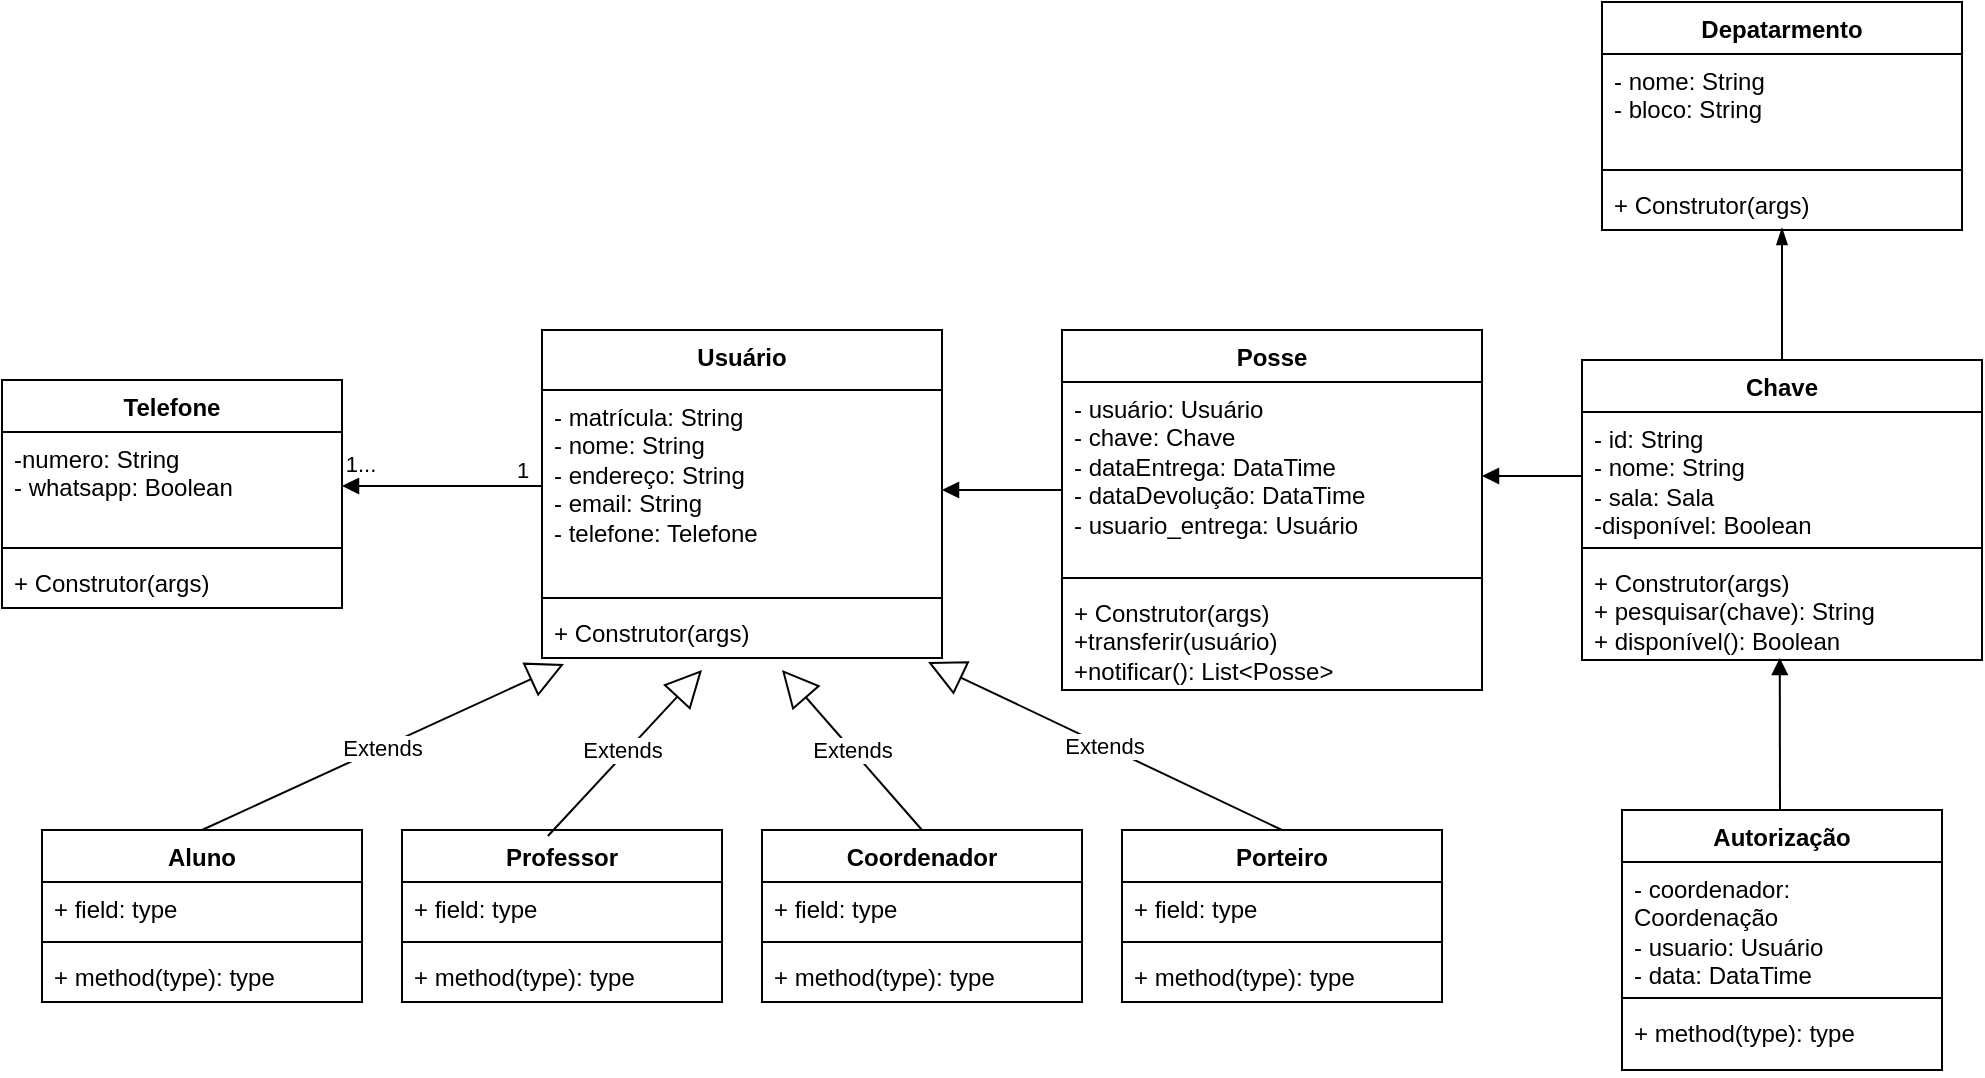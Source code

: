 <mxfile version="22.1.18" type="github">
  <diagram name="Página-1" id="5RjolrXJ5xIiqX68p7FF">
    <mxGraphModel dx="1723" dy="1516" grid="1" gridSize="10" guides="1" tooltips="1" connect="1" arrows="1" fold="1" page="1" pageScale="1" pageWidth="827" pageHeight="1169" math="0" shadow="0">
      <root>
        <mxCell id="0" />
        <mxCell id="1" parent="0" />
        <mxCell id="FC__0p2ePISTInMvMSEd-16" value="Usuário" style="swimlane;fontStyle=1;align=center;verticalAlign=top;childLayout=stackLayout;horizontal=1;startSize=30;horizontalStack=0;resizeParent=1;resizeParentMax=0;resizeLast=0;collapsible=1;marginBottom=0;whiteSpace=wrap;html=1;" parent="1" vertex="1">
          <mxGeometry x="240" y="50" width="200" height="164" as="geometry" />
        </mxCell>
        <mxCell id="FC__0p2ePISTInMvMSEd-17" value="- matrícula: String&lt;br&gt;- nome: String&lt;br&gt;- endereço: String&lt;br&gt;- email: String&lt;br&gt;- telefone: Telefone" style="text;strokeColor=none;fillColor=none;align=left;verticalAlign=top;spacingLeft=4;spacingRight=4;overflow=hidden;rotatable=0;points=[[0,0.5],[1,0.5]];portConstraint=eastwest;whiteSpace=wrap;html=1;" parent="FC__0p2ePISTInMvMSEd-16" vertex="1">
          <mxGeometry y="30" width="200" height="100" as="geometry" />
        </mxCell>
        <mxCell id="FC__0p2ePISTInMvMSEd-18" value="" style="line;strokeWidth=1;fillColor=none;align=left;verticalAlign=middle;spacingTop=-1;spacingLeft=3;spacingRight=3;rotatable=0;labelPosition=right;points=[];portConstraint=eastwest;strokeColor=inherit;" parent="FC__0p2ePISTInMvMSEd-16" vertex="1">
          <mxGeometry y="130" width="200" height="8" as="geometry" />
        </mxCell>
        <mxCell id="FC__0p2ePISTInMvMSEd-19" value="+ Construtor(args)" style="text;strokeColor=none;fillColor=none;align=left;verticalAlign=top;spacingLeft=4;spacingRight=4;overflow=hidden;rotatable=0;points=[[0,0.5],[1,0.5]];portConstraint=eastwest;whiteSpace=wrap;html=1;" parent="FC__0p2ePISTInMvMSEd-16" vertex="1">
          <mxGeometry y="138" width="200" height="26" as="geometry" />
        </mxCell>
        <mxCell id="FC__0p2ePISTInMvMSEd-24" value="Professor" style="swimlane;fontStyle=1;align=center;verticalAlign=top;childLayout=stackLayout;horizontal=1;startSize=26;horizontalStack=0;resizeParent=1;resizeParentMax=0;resizeLast=0;collapsible=1;marginBottom=0;whiteSpace=wrap;html=1;" parent="1" vertex="1">
          <mxGeometry x="170" y="300" width="160" height="86" as="geometry" />
        </mxCell>
        <mxCell id="FC__0p2ePISTInMvMSEd-25" value="+ field: type" style="text;strokeColor=none;fillColor=none;align=left;verticalAlign=top;spacingLeft=4;spacingRight=4;overflow=hidden;rotatable=0;points=[[0,0.5],[1,0.5]];portConstraint=eastwest;whiteSpace=wrap;html=1;" parent="FC__0p2ePISTInMvMSEd-24" vertex="1">
          <mxGeometry y="26" width="160" height="26" as="geometry" />
        </mxCell>
        <mxCell id="FC__0p2ePISTInMvMSEd-26" value="" style="line;strokeWidth=1;fillColor=none;align=left;verticalAlign=middle;spacingTop=-1;spacingLeft=3;spacingRight=3;rotatable=0;labelPosition=right;points=[];portConstraint=eastwest;strokeColor=inherit;" parent="FC__0p2ePISTInMvMSEd-24" vertex="1">
          <mxGeometry y="52" width="160" height="8" as="geometry" />
        </mxCell>
        <mxCell id="FC__0p2ePISTInMvMSEd-27" value="+ method(type): type" style="text;strokeColor=none;fillColor=none;align=left;verticalAlign=top;spacingLeft=4;spacingRight=4;overflow=hidden;rotatable=0;points=[[0,0.5],[1,0.5]];portConstraint=eastwest;whiteSpace=wrap;html=1;" parent="FC__0p2ePISTInMvMSEd-24" vertex="1">
          <mxGeometry y="60" width="160" height="26" as="geometry" />
        </mxCell>
        <mxCell id="FC__0p2ePISTInMvMSEd-28" value="Coordenador" style="swimlane;fontStyle=1;align=center;verticalAlign=top;childLayout=stackLayout;horizontal=1;startSize=26;horizontalStack=0;resizeParent=1;resizeParentMax=0;resizeLast=0;collapsible=1;marginBottom=0;whiteSpace=wrap;html=1;" parent="1" vertex="1">
          <mxGeometry x="350" y="300" width="160" height="86" as="geometry" />
        </mxCell>
        <mxCell id="FC__0p2ePISTInMvMSEd-29" value="+ field: type" style="text;strokeColor=none;fillColor=none;align=left;verticalAlign=top;spacingLeft=4;spacingRight=4;overflow=hidden;rotatable=0;points=[[0,0.5],[1,0.5]];portConstraint=eastwest;whiteSpace=wrap;html=1;" parent="FC__0p2ePISTInMvMSEd-28" vertex="1">
          <mxGeometry y="26" width="160" height="26" as="geometry" />
        </mxCell>
        <mxCell id="FC__0p2ePISTInMvMSEd-30" value="" style="line;strokeWidth=1;fillColor=none;align=left;verticalAlign=middle;spacingTop=-1;spacingLeft=3;spacingRight=3;rotatable=0;labelPosition=right;points=[];portConstraint=eastwest;strokeColor=inherit;" parent="FC__0p2ePISTInMvMSEd-28" vertex="1">
          <mxGeometry y="52" width="160" height="8" as="geometry" />
        </mxCell>
        <mxCell id="FC__0p2ePISTInMvMSEd-31" value="+ method(type): type" style="text;strokeColor=none;fillColor=none;align=left;verticalAlign=top;spacingLeft=4;spacingRight=4;overflow=hidden;rotatable=0;points=[[0,0.5],[1,0.5]];portConstraint=eastwest;whiteSpace=wrap;html=1;" parent="FC__0p2ePISTInMvMSEd-28" vertex="1">
          <mxGeometry y="60" width="160" height="26" as="geometry" />
        </mxCell>
        <mxCell id="FC__0p2ePISTInMvMSEd-32" value="Aluno" style="swimlane;fontStyle=1;align=center;verticalAlign=top;childLayout=stackLayout;horizontal=1;startSize=26;horizontalStack=0;resizeParent=1;resizeParentMax=0;resizeLast=0;collapsible=1;marginBottom=0;whiteSpace=wrap;html=1;" parent="1" vertex="1">
          <mxGeometry x="-10" y="300" width="160" height="86" as="geometry" />
        </mxCell>
        <mxCell id="FC__0p2ePISTInMvMSEd-33" value="+ field: type" style="text;strokeColor=none;fillColor=none;align=left;verticalAlign=top;spacingLeft=4;spacingRight=4;overflow=hidden;rotatable=0;points=[[0,0.5],[1,0.5]];portConstraint=eastwest;whiteSpace=wrap;html=1;" parent="FC__0p2ePISTInMvMSEd-32" vertex="1">
          <mxGeometry y="26" width="160" height="26" as="geometry" />
        </mxCell>
        <mxCell id="FC__0p2ePISTInMvMSEd-34" value="" style="line;strokeWidth=1;fillColor=none;align=left;verticalAlign=middle;spacingTop=-1;spacingLeft=3;spacingRight=3;rotatable=0;labelPosition=right;points=[];portConstraint=eastwest;strokeColor=inherit;" parent="FC__0p2ePISTInMvMSEd-32" vertex="1">
          <mxGeometry y="52" width="160" height="8" as="geometry" />
        </mxCell>
        <mxCell id="FC__0p2ePISTInMvMSEd-35" value="+ method(type): type" style="text;strokeColor=none;fillColor=none;align=left;verticalAlign=top;spacingLeft=4;spacingRight=4;overflow=hidden;rotatable=0;points=[[0,0.5],[1,0.5]];portConstraint=eastwest;whiteSpace=wrap;html=1;" parent="FC__0p2ePISTInMvMSEd-32" vertex="1">
          <mxGeometry y="60" width="160" height="26" as="geometry" />
        </mxCell>
        <mxCell id="FC__0p2ePISTInMvMSEd-36" value="Extends" style="endArrow=block;endSize=16;endFill=0;html=1;rounded=0;exitX=0.5;exitY=0;exitDx=0;exitDy=0;entryX=0.055;entryY=1.115;entryDx=0;entryDy=0;entryPerimeter=0;" parent="1" source="FC__0p2ePISTInMvMSEd-32" target="FC__0p2ePISTInMvMSEd-19" edge="1">
          <mxGeometry width="160" relative="1" as="geometry">
            <mxPoint x="110" y="290" as="sourcePoint" />
            <mxPoint x="230" y="210" as="targetPoint" />
          </mxGeometry>
        </mxCell>
        <mxCell id="FC__0p2ePISTInMvMSEd-37" value="Extends" style="endArrow=block;endSize=16;endFill=0;html=1;rounded=0;exitX=0.456;exitY=0.035;exitDx=0;exitDy=0;exitPerimeter=0;fillColor=#f5f5f5;strokeColor=#000000;" parent="1" source="FC__0p2ePISTInMvMSEd-24" edge="1">
          <mxGeometry x="0.002" y="2" width="160" relative="1" as="geometry">
            <mxPoint x="280" y="300" as="sourcePoint" />
            <mxPoint x="320" y="220" as="targetPoint" />
            <mxPoint as="offset" />
          </mxGeometry>
        </mxCell>
        <mxCell id="FC__0p2ePISTInMvMSEd-38" value="Extends" style="endArrow=block;endSize=16;endFill=0;html=1;rounded=0;exitX=0.5;exitY=0;exitDx=0;exitDy=0;entryX=0.965;entryY=1.077;entryDx=0;entryDy=0;entryPerimeter=0;" parent="1" source="FC__0p2ePISTInMvMSEd-39" target="FC__0p2ePISTInMvMSEd-19" edge="1">
          <mxGeometry width="160" relative="1" as="geometry">
            <mxPoint x="560" y="299" as="sourcePoint" />
            <mxPoint x="470" y="200" as="targetPoint" />
          </mxGeometry>
        </mxCell>
        <mxCell id="FC__0p2ePISTInMvMSEd-39" value="Porteiro" style="swimlane;fontStyle=1;align=center;verticalAlign=top;childLayout=stackLayout;horizontal=1;startSize=26;horizontalStack=0;resizeParent=1;resizeParentMax=0;resizeLast=0;collapsible=1;marginBottom=0;whiteSpace=wrap;html=1;" parent="1" vertex="1">
          <mxGeometry x="530" y="300" width="160" height="86" as="geometry" />
        </mxCell>
        <mxCell id="FC__0p2ePISTInMvMSEd-40" value="+ field: type" style="text;strokeColor=none;fillColor=none;align=left;verticalAlign=top;spacingLeft=4;spacingRight=4;overflow=hidden;rotatable=0;points=[[0,0.5],[1,0.5]];portConstraint=eastwest;whiteSpace=wrap;html=1;" parent="FC__0p2ePISTInMvMSEd-39" vertex="1">
          <mxGeometry y="26" width="160" height="26" as="geometry" />
        </mxCell>
        <mxCell id="FC__0p2ePISTInMvMSEd-41" value="" style="line;strokeWidth=1;fillColor=none;align=left;verticalAlign=middle;spacingTop=-1;spacingLeft=3;spacingRight=3;rotatable=0;labelPosition=right;points=[];portConstraint=eastwest;strokeColor=inherit;" parent="FC__0p2ePISTInMvMSEd-39" vertex="1">
          <mxGeometry y="52" width="160" height="8" as="geometry" />
        </mxCell>
        <mxCell id="FC__0p2ePISTInMvMSEd-42" value="+ method(type): type" style="text;strokeColor=none;fillColor=none;align=left;verticalAlign=top;spacingLeft=4;spacingRight=4;overflow=hidden;rotatable=0;points=[[0,0.5],[1,0.5]];portConstraint=eastwest;whiteSpace=wrap;html=1;" parent="FC__0p2ePISTInMvMSEd-39" vertex="1">
          <mxGeometry y="60" width="160" height="26" as="geometry" />
        </mxCell>
        <mxCell id="FC__0p2ePISTInMvMSEd-43" value="Extends" style="endArrow=block;endSize=16;endFill=0;html=1;rounded=0;exitX=0.5;exitY=0;exitDx=0;exitDy=0;" parent="1" source="FC__0p2ePISTInMvMSEd-28" edge="1">
          <mxGeometry width="160" relative="1" as="geometry">
            <mxPoint x="330" y="250" as="sourcePoint" />
            <mxPoint x="360" y="220" as="targetPoint" />
          </mxGeometry>
        </mxCell>
        <mxCell id="FC__0p2ePISTInMvMSEd-44" value="Telefone" style="swimlane;fontStyle=1;align=center;verticalAlign=top;childLayout=stackLayout;horizontal=1;startSize=26;horizontalStack=0;resizeParent=1;resizeParentMax=0;resizeLast=0;collapsible=1;marginBottom=0;whiteSpace=wrap;html=1;" parent="1" vertex="1">
          <mxGeometry x="-30" y="75" width="170" height="114" as="geometry" />
        </mxCell>
        <mxCell id="FC__0p2ePISTInMvMSEd-45" value="-numero: String&lt;br&gt;- whatsapp: Boolean" style="text;strokeColor=none;fillColor=none;align=left;verticalAlign=top;spacingLeft=4;spacingRight=4;overflow=hidden;rotatable=0;points=[[0,0.5],[1,0.5]];portConstraint=eastwest;whiteSpace=wrap;html=1;" parent="FC__0p2ePISTInMvMSEd-44" vertex="1">
          <mxGeometry y="26" width="170" height="54" as="geometry" />
        </mxCell>
        <mxCell id="FC__0p2ePISTInMvMSEd-46" value="" style="line;strokeWidth=1;fillColor=none;align=left;verticalAlign=middle;spacingTop=-1;spacingLeft=3;spacingRight=3;rotatable=0;labelPosition=right;points=[];portConstraint=eastwest;strokeColor=inherit;" parent="FC__0p2ePISTInMvMSEd-44" vertex="1">
          <mxGeometry y="80" width="170" height="8" as="geometry" />
        </mxCell>
        <mxCell id="FC__0p2ePISTInMvMSEd-47" value="+ Construtor(args)" style="text;strokeColor=none;fillColor=none;align=left;verticalAlign=top;spacingLeft=4;spacingRight=4;overflow=hidden;rotatable=0;points=[[0,0.5],[1,0.5]];portConstraint=eastwest;whiteSpace=wrap;html=1;" parent="FC__0p2ePISTInMvMSEd-44" vertex="1">
          <mxGeometry y="88" width="170" height="26" as="geometry" />
        </mxCell>
        <mxCell id="FC__0p2ePISTInMvMSEd-49" value="" style="html=1;verticalAlign=bottom;endArrow=block;curved=0;rounded=0;entryX=1;entryY=0.5;entryDx=0;entryDy=0;" parent="1" target="FC__0p2ePISTInMvMSEd-45" edge="1">
          <mxGeometry width="80" relative="1" as="geometry">
            <mxPoint x="240" y="128" as="sourcePoint" />
            <mxPoint x="310" y="140" as="targetPoint" />
          </mxGeometry>
        </mxCell>
        <mxCell id="FC__0p2ePISTInMvMSEd-50" value="1" style="edgeLabel;html=1;align=center;verticalAlign=middle;resizable=0;points=[];" parent="FC__0p2ePISTInMvMSEd-49" vertex="1" connectable="0">
          <mxGeometry x="-0.34" y="2" relative="1" as="geometry">
            <mxPoint x="23" y="-10" as="offset" />
          </mxGeometry>
        </mxCell>
        <mxCell id="FC__0p2ePISTInMvMSEd-55" value="1..." style="edgeLabel;html=1;align=center;verticalAlign=middle;resizable=0;points=[];" parent="1" vertex="1" connectable="0">
          <mxGeometry x="170" y="90" as="geometry">
            <mxPoint x="-21" y="27" as="offset" />
          </mxGeometry>
        </mxCell>
        <mxCell id="FC__0p2ePISTInMvMSEd-57" value="Chave" style="swimlane;fontStyle=1;align=center;verticalAlign=top;childLayout=stackLayout;horizontal=1;startSize=26;horizontalStack=0;resizeParent=1;resizeParentMax=0;resizeLast=0;collapsible=1;marginBottom=0;whiteSpace=wrap;html=1;" parent="1" vertex="1">
          <mxGeometry x="760" y="65" width="200" height="150" as="geometry" />
        </mxCell>
        <mxCell id="FC__0p2ePISTInMvMSEd-58" value="- id: String&lt;br&gt;- nome: String&lt;br&gt;- sala: Sala&lt;br&gt;-disponível: Boolean" style="text;strokeColor=none;fillColor=none;align=left;verticalAlign=top;spacingLeft=4;spacingRight=4;overflow=hidden;rotatable=0;points=[[0,0.5],[1,0.5]];portConstraint=eastwest;whiteSpace=wrap;html=1;" parent="FC__0p2ePISTInMvMSEd-57" vertex="1">
          <mxGeometry y="26" width="200" height="64" as="geometry" />
        </mxCell>
        <mxCell id="FC__0p2ePISTInMvMSEd-59" value="" style="line;strokeWidth=1;fillColor=none;align=left;verticalAlign=middle;spacingTop=-1;spacingLeft=3;spacingRight=3;rotatable=0;labelPosition=right;points=[];portConstraint=eastwest;strokeColor=inherit;" parent="FC__0p2ePISTInMvMSEd-57" vertex="1">
          <mxGeometry y="90" width="200" height="8" as="geometry" />
        </mxCell>
        <mxCell id="FC__0p2ePISTInMvMSEd-60" value="+ Construtor(args)&lt;br&gt;+ pesquisar(chave): String&lt;br&gt;+ disponível(): Boolean" style="text;strokeColor=none;fillColor=none;align=left;verticalAlign=top;spacingLeft=4;spacingRight=4;overflow=hidden;rotatable=0;points=[[0,0.5],[1,0.5]];portConstraint=eastwest;whiteSpace=wrap;html=1;" parent="FC__0p2ePISTInMvMSEd-57" vertex="1">
          <mxGeometry y="98" width="200" height="52" as="geometry" />
        </mxCell>
        <mxCell id="FC__0p2ePISTInMvMSEd-65" value="Posse" style="swimlane;fontStyle=1;align=center;verticalAlign=top;childLayout=stackLayout;horizontal=1;startSize=26;horizontalStack=0;resizeParent=1;resizeParentMax=0;resizeLast=0;collapsible=1;marginBottom=0;whiteSpace=wrap;html=1;" parent="1" vertex="1">
          <mxGeometry x="500" y="50" width="210" height="180" as="geometry" />
        </mxCell>
        <mxCell id="FC__0p2ePISTInMvMSEd-66" value="- usuário: Usuário&lt;br&gt;- chave: Chave&lt;br&gt;- dataEntrega: DataTime&lt;br&gt;- dataDevolução: DataTime&lt;br&gt;- usuario_entrega: Usuário" style="text;strokeColor=none;fillColor=none;align=left;verticalAlign=top;spacingLeft=4;spacingRight=4;overflow=hidden;rotatable=0;points=[[0,0.5],[1,0.5]];portConstraint=eastwest;whiteSpace=wrap;html=1;" parent="FC__0p2ePISTInMvMSEd-65" vertex="1">
          <mxGeometry y="26" width="210" height="94" as="geometry" />
        </mxCell>
        <mxCell id="FC__0p2ePISTInMvMSEd-67" value="" style="line;strokeWidth=1;fillColor=none;align=left;verticalAlign=middle;spacingTop=-1;spacingLeft=3;spacingRight=3;rotatable=0;labelPosition=right;points=[];portConstraint=eastwest;strokeColor=inherit;" parent="FC__0p2ePISTInMvMSEd-65" vertex="1">
          <mxGeometry y="120" width="210" height="8" as="geometry" />
        </mxCell>
        <mxCell id="FC__0p2ePISTInMvMSEd-68" value="+ Construtor(args)&lt;br&gt;+transferir(usuário)&lt;br&gt;+notificar(): List&amp;lt;Posse&amp;gt;" style="text;strokeColor=none;fillColor=none;align=left;verticalAlign=top;spacingLeft=4;spacingRight=4;overflow=hidden;rotatable=0;points=[[0,0.5],[1,0.5]];portConstraint=eastwest;whiteSpace=wrap;html=1;" parent="FC__0p2ePISTInMvMSEd-65" vertex="1">
          <mxGeometry y="128" width="210" height="52" as="geometry" />
        </mxCell>
        <mxCell id="FC__0p2ePISTInMvMSEd-69" value="" style="html=1;verticalAlign=bottom;endArrow=block;curved=0;rounded=0;entryX=1;entryY=0.5;entryDx=0;entryDy=0;" parent="1" target="FC__0p2ePISTInMvMSEd-17" edge="1">
          <mxGeometry width="80" relative="1" as="geometry">
            <mxPoint x="500" y="130" as="sourcePoint" />
            <mxPoint x="440" y="131.5" as="targetPoint" />
          </mxGeometry>
        </mxCell>
        <mxCell id="FC__0p2ePISTInMvMSEd-71" value="" style="html=1;verticalAlign=bottom;endArrow=block;curved=0;rounded=0;entryX=1;entryY=0.5;entryDx=0;entryDy=0;exitX=0;exitY=0.5;exitDx=0;exitDy=0;" parent="1" source="FC__0p2ePISTInMvMSEd-58" target="FC__0p2ePISTInMvMSEd-66" edge="1">
          <mxGeometry width="80" relative="1" as="geometry">
            <mxPoint x="740" y="131.5" as="sourcePoint" />
            <mxPoint x="680" y="131.5" as="targetPoint" />
          </mxGeometry>
        </mxCell>
        <mxCell id="FC__0p2ePISTInMvMSEd-72" value="Depatarmento" style="swimlane;fontStyle=1;align=center;verticalAlign=top;childLayout=stackLayout;horizontal=1;startSize=26;horizontalStack=0;resizeParent=1;resizeParentMax=0;resizeLast=0;collapsible=1;marginBottom=0;whiteSpace=wrap;html=1;" parent="1" vertex="1">
          <mxGeometry x="770" y="-114" width="180" height="114" as="geometry" />
        </mxCell>
        <mxCell id="FC__0p2ePISTInMvMSEd-73" value="- nome: String&lt;br&gt;- bloco: String" style="text;strokeColor=none;fillColor=none;align=left;verticalAlign=top;spacingLeft=4;spacingRight=4;overflow=hidden;rotatable=0;points=[[0,0.5],[1,0.5]];portConstraint=eastwest;whiteSpace=wrap;html=1;" parent="FC__0p2ePISTInMvMSEd-72" vertex="1">
          <mxGeometry y="26" width="180" height="54" as="geometry" />
        </mxCell>
        <mxCell id="FC__0p2ePISTInMvMSEd-74" value="" style="line;strokeWidth=1;fillColor=none;align=left;verticalAlign=middle;spacingTop=-1;spacingLeft=3;spacingRight=3;rotatable=0;labelPosition=right;points=[];portConstraint=eastwest;strokeColor=inherit;" parent="FC__0p2ePISTInMvMSEd-72" vertex="1">
          <mxGeometry y="80" width="180" height="8" as="geometry" />
        </mxCell>
        <mxCell id="FC__0p2ePISTInMvMSEd-75" value="+ Construtor(args)" style="text;strokeColor=none;fillColor=none;align=left;verticalAlign=top;spacingLeft=4;spacingRight=4;overflow=hidden;rotatable=0;points=[[0,0.5],[1,0.5]];portConstraint=eastwest;whiteSpace=wrap;html=1;" parent="FC__0p2ePISTInMvMSEd-72" vertex="1">
          <mxGeometry y="88" width="180" height="26" as="geometry" />
        </mxCell>
        <mxCell id="FC__0p2ePISTInMvMSEd-77" value="" style="endArrow=blockThin;endFill=1;endSize=6;html=1;rounded=0;exitX=0.5;exitY=0;exitDx=0;exitDy=0;entryX=0.5;entryY=0.962;entryDx=0;entryDy=0;entryPerimeter=0;" parent="1" source="FC__0p2ePISTInMvMSEd-57" target="FC__0p2ePISTInMvMSEd-75" edge="1">
          <mxGeometry width="160" relative="1" as="geometry">
            <mxPoint x="750" y="30" as="sourcePoint" />
            <mxPoint x="910" y="30" as="targetPoint" />
          </mxGeometry>
        </mxCell>
        <mxCell id="yOxppERwGiSgggrcBZ_a-1" value="" style="html=1;verticalAlign=bottom;endArrow=block;curved=0;rounded=0;entryX=0.339;entryY=1.035;entryDx=0;entryDy=0;entryPerimeter=0;" edge="1" parent="1">
          <mxGeometry width="80" relative="1" as="geometry">
            <mxPoint x="859" y="290" as="sourcePoint" />
            <mxPoint x="858.9" y="214.0" as="targetPoint" />
          </mxGeometry>
        </mxCell>
        <mxCell id="yOxppERwGiSgggrcBZ_a-2" value="Autorização" style="swimlane;fontStyle=1;align=center;verticalAlign=top;childLayout=stackLayout;horizontal=1;startSize=26;horizontalStack=0;resizeParent=1;resizeParentMax=0;resizeLast=0;collapsible=1;marginBottom=0;whiteSpace=wrap;html=1;" vertex="1" parent="1">
          <mxGeometry x="780" y="290" width="160" height="130" as="geometry" />
        </mxCell>
        <mxCell id="yOxppERwGiSgggrcBZ_a-3" value="- coordenador: Coordenação&lt;br&gt;- usuario: Usuário&lt;br&gt;- data: DataTime&lt;br&gt;- chave: Chave" style="text;strokeColor=none;fillColor=none;align=left;verticalAlign=top;spacingLeft=4;spacingRight=4;overflow=hidden;rotatable=0;points=[[0,0.5],[1,0.5]];portConstraint=eastwest;whiteSpace=wrap;html=1;" vertex="1" parent="yOxppERwGiSgggrcBZ_a-2">
          <mxGeometry y="26" width="160" height="64" as="geometry" />
        </mxCell>
        <mxCell id="yOxppERwGiSgggrcBZ_a-4" value="" style="line;strokeWidth=1;fillColor=none;align=left;verticalAlign=middle;spacingTop=-1;spacingLeft=3;spacingRight=3;rotatable=0;labelPosition=right;points=[];portConstraint=eastwest;strokeColor=inherit;" vertex="1" parent="yOxppERwGiSgggrcBZ_a-2">
          <mxGeometry y="90" width="160" height="8" as="geometry" />
        </mxCell>
        <mxCell id="yOxppERwGiSgggrcBZ_a-5" value="+ method(type): type" style="text;strokeColor=none;fillColor=none;align=left;verticalAlign=top;spacingLeft=4;spacingRight=4;overflow=hidden;rotatable=0;points=[[0,0.5],[1,0.5]];portConstraint=eastwest;whiteSpace=wrap;html=1;" vertex="1" parent="yOxppERwGiSgggrcBZ_a-2">
          <mxGeometry y="98" width="160" height="32" as="geometry" />
        </mxCell>
      </root>
    </mxGraphModel>
  </diagram>
</mxfile>
